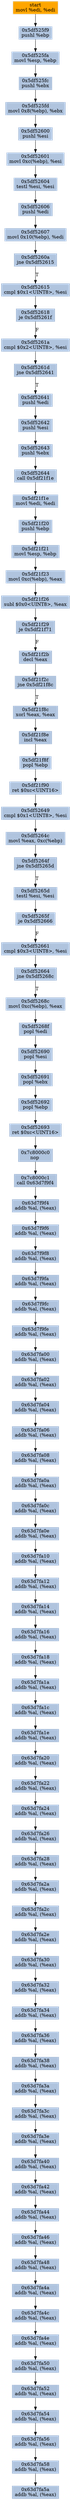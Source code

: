 digraph G {
node[shape=rectangle,style=filled,fillcolor=lightsteelblue,color=lightsteelblue]
bgcolor="transparent"
a0x5df525f7movl_edi_edi[label="start\nmovl %edi, %edi",color="lightgrey",fillcolor="orange"];
a0x5df525f9pushl_ebp[label="0x5df525f9\npushl %ebp"];
a0x5df525famovl_esp_ebp[label="0x5df525fa\nmovl %esp, %ebp"];
a0x5df525fcpushl_ebx[label="0x5df525fc\npushl %ebx"];
a0x5df525fdmovl_0x8ebp__ebx[label="0x5df525fd\nmovl 0x8(%ebp), %ebx"];
a0x5df52600pushl_esi[label="0x5df52600\npushl %esi"];
a0x5df52601movl_0xcebp__esi[label="0x5df52601\nmovl 0xc(%ebp), %esi"];
a0x5df52604testl_esi_esi[label="0x5df52604\ntestl %esi, %esi"];
a0x5df52606pushl_edi[label="0x5df52606\npushl %edi"];
a0x5df52607movl_0x10ebp__edi[label="0x5df52607\nmovl 0x10(%ebp), %edi"];
a0x5df5260ajne_0x5df52615[label="0x5df5260a\njne 0x5df52615"];
a0x5df52615cmpl_0x1UINT8_esi[label="0x5df52615\ncmpl $0x1<UINT8>, %esi"];
a0x5df52618je_0x5df5261f[label="0x5df52618\nje 0x5df5261f"];
a0x5df5261acmpl_0x2UINT8_esi[label="0x5df5261a\ncmpl $0x2<UINT8>, %esi"];
a0x5df5261djne_0x5df52641[label="0x5df5261d\njne 0x5df52641"];
a0x5df52641pushl_edi[label="0x5df52641\npushl %edi"];
a0x5df52642pushl_esi[label="0x5df52642\npushl %esi"];
a0x5df52643pushl_ebx[label="0x5df52643\npushl %ebx"];
a0x5df52644call_0x5df21f1e[label="0x5df52644\ncall 0x5df21f1e"];
a0x5df21f1emovl_edi_edi[label="0x5df21f1e\nmovl %edi, %edi"];
a0x5df21f20pushl_ebp[label="0x5df21f20\npushl %ebp"];
a0x5df21f21movl_esp_ebp[label="0x5df21f21\nmovl %esp, %ebp"];
a0x5df21f23movl_0xcebp__eax[label="0x5df21f23\nmovl 0xc(%ebp), %eax"];
a0x5df21f26subl_0x0UINT8_eax[label="0x5df21f26\nsubl $0x0<UINT8>, %eax"];
a0x5df21f29je_0x5df21f71[label="0x5df21f29\nje 0x5df21f71"];
a0x5df21f2bdecl_eax[label="0x5df21f2b\ndecl %eax"];
a0x5df21f2cjne_0x5df21f8c[label="0x5df21f2c\njne 0x5df21f8c"];
a0x5df21f8cxorl_eax_eax[label="0x5df21f8c\nxorl %eax, %eax"];
a0x5df21f8eincl_eax[label="0x5df21f8e\nincl %eax"];
a0x5df21f8fpopl_ebp[label="0x5df21f8f\npopl %ebp"];
a0x5df21f90ret_0xcUINT16[label="0x5df21f90\nret $0xc<UINT16>"];
a0x5df52649cmpl_0x1UINT8_esi[label="0x5df52649\ncmpl $0x1<UINT8>, %esi"];
a0x5df5264cmovl_eax_0xcebp_[label="0x5df5264c\nmovl %eax, 0xc(%ebp)"];
a0x5df5264fjne_0x5df5265d[label="0x5df5264f\njne 0x5df5265d"];
a0x5df5265dtestl_esi_esi[label="0x5df5265d\ntestl %esi, %esi"];
a0x5df5265fje_0x5df52666[label="0x5df5265f\nje 0x5df52666"];
a0x5df52661cmpl_0x3UINT8_esi[label="0x5df52661\ncmpl $0x3<UINT8>, %esi"];
a0x5df52664jne_0x5df5268c[label="0x5df52664\njne 0x5df5268c"];
a0x5df5268cmovl_0xcebp__eax[label="0x5df5268c\nmovl 0xc(%ebp), %eax"];
a0x5df5268fpopl_edi[label="0x5df5268f\npopl %edi"];
a0x5df52690popl_esi[label="0x5df52690\npopl %esi"];
a0x5df52691popl_ebx[label="0x5df52691\npopl %ebx"];
a0x5df52692popl_ebp[label="0x5df52692\npopl %ebp"];
a0x5df52693ret_0xcUINT16[label="0x5df52693\nret $0xc<UINT16>"];
a0x7c8000c0nop_[label="0x7c8000c0\nnop "];
a0x7c8000c1call_0x63d7f9f4[label="0x7c8000c1\ncall 0x63d7f9f4"];
a0x63d7f9f4addb_al_eax_[label="0x63d7f9f4\naddb %al, (%eax)"];
a0x63d7f9f6addb_al_eax_[label="0x63d7f9f6\naddb %al, (%eax)"];
a0x63d7f9f8addb_al_eax_[label="0x63d7f9f8\naddb %al, (%eax)"];
a0x63d7f9faaddb_al_eax_[label="0x63d7f9fa\naddb %al, (%eax)"];
a0x63d7f9fcaddb_al_eax_[label="0x63d7f9fc\naddb %al, (%eax)"];
a0x63d7f9feaddb_al_eax_[label="0x63d7f9fe\naddb %al, (%eax)"];
a0x63d7fa00addb_al_eax_[label="0x63d7fa00\naddb %al, (%eax)"];
a0x63d7fa02addb_al_eax_[label="0x63d7fa02\naddb %al, (%eax)"];
a0x63d7fa04addb_al_eax_[label="0x63d7fa04\naddb %al, (%eax)"];
a0x63d7fa06addb_al_eax_[label="0x63d7fa06\naddb %al, (%eax)"];
a0x63d7fa08addb_al_eax_[label="0x63d7fa08\naddb %al, (%eax)"];
a0x63d7fa0aaddb_al_eax_[label="0x63d7fa0a\naddb %al, (%eax)"];
a0x63d7fa0caddb_al_eax_[label="0x63d7fa0c\naddb %al, (%eax)"];
a0x63d7fa0eaddb_al_eax_[label="0x63d7fa0e\naddb %al, (%eax)"];
a0x63d7fa10addb_al_eax_[label="0x63d7fa10\naddb %al, (%eax)"];
a0x63d7fa12addb_al_eax_[label="0x63d7fa12\naddb %al, (%eax)"];
a0x63d7fa14addb_al_eax_[label="0x63d7fa14\naddb %al, (%eax)"];
a0x63d7fa16addb_al_eax_[label="0x63d7fa16\naddb %al, (%eax)"];
a0x63d7fa18addb_al_eax_[label="0x63d7fa18\naddb %al, (%eax)"];
a0x63d7fa1aaddb_al_eax_[label="0x63d7fa1a\naddb %al, (%eax)"];
a0x63d7fa1caddb_al_eax_[label="0x63d7fa1c\naddb %al, (%eax)"];
a0x63d7fa1eaddb_al_eax_[label="0x63d7fa1e\naddb %al, (%eax)"];
a0x63d7fa20addb_al_eax_[label="0x63d7fa20\naddb %al, (%eax)"];
a0x63d7fa22addb_al_eax_[label="0x63d7fa22\naddb %al, (%eax)"];
a0x63d7fa24addb_al_eax_[label="0x63d7fa24\naddb %al, (%eax)"];
a0x63d7fa26addb_al_eax_[label="0x63d7fa26\naddb %al, (%eax)"];
a0x63d7fa28addb_al_eax_[label="0x63d7fa28\naddb %al, (%eax)"];
a0x63d7fa2aaddb_al_eax_[label="0x63d7fa2a\naddb %al, (%eax)"];
a0x63d7fa2caddb_al_eax_[label="0x63d7fa2c\naddb %al, (%eax)"];
a0x63d7fa2eaddb_al_eax_[label="0x63d7fa2e\naddb %al, (%eax)"];
a0x63d7fa30addb_al_eax_[label="0x63d7fa30\naddb %al, (%eax)"];
a0x63d7fa32addb_al_eax_[label="0x63d7fa32\naddb %al, (%eax)"];
a0x63d7fa34addb_al_eax_[label="0x63d7fa34\naddb %al, (%eax)"];
a0x63d7fa36addb_al_eax_[label="0x63d7fa36\naddb %al, (%eax)"];
a0x63d7fa38addb_al_eax_[label="0x63d7fa38\naddb %al, (%eax)"];
a0x63d7fa3aaddb_al_eax_[label="0x63d7fa3a\naddb %al, (%eax)"];
a0x63d7fa3caddb_al_eax_[label="0x63d7fa3c\naddb %al, (%eax)"];
a0x63d7fa3eaddb_al_eax_[label="0x63d7fa3e\naddb %al, (%eax)"];
a0x63d7fa40addb_al_eax_[label="0x63d7fa40\naddb %al, (%eax)"];
a0x63d7fa42addb_al_eax_[label="0x63d7fa42\naddb %al, (%eax)"];
a0x63d7fa44addb_al_eax_[label="0x63d7fa44\naddb %al, (%eax)"];
a0x63d7fa46addb_al_eax_[label="0x63d7fa46\naddb %al, (%eax)"];
a0x63d7fa48addb_al_eax_[label="0x63d7fa48\naddb %al, (%eax)"];
a0x63d7fa4aaddb_al_eax_[label="0x63d7fa4a\naddb %al, (%eax)"];
a0x63d7fa4caddb_al_eax_[label="0x63d7fa4c\naddb %al, (%eax)"];
a0x63d7fa4eaddb_al_eax_[label="0x63d7fa4e\naddb %al, (%eax)"];
a0x63d7fa50addb_al_eax_[label="0x63d7fa50\naddb %al, (%eax)"];
a0x63d7fa52addb_al_eax_[label="0x63d7fa52\naddb %al, (%eax)"];
a0x63d7fa54addb_al_eax_[label="0x63d7fa54\naddb %al, (%eax)"];
a0x63d7fa56addb_al_eax_[label="0x63d7fa56\naddb %al, (%eax)"];
a0x63d7fa58addb_al_eax_[label="0x63d7fa58\naddb %al, (%eax)"];
a0x63d7fa5aaddb_al_eax_[label="0x63d7fa5a\naddb %al, (%eax)"];
a0x5df525f7movl_edi_edi -> a0x5df525f9pushl_ebp [color="#000000"];
a0x5df525f9pushl_ebp -> a0x5df525famovl_esp_ebp [color="#000000"];
a0x5df525famovl_esp_ebp -> a0x5df525fcpushl_ebx [color="#000000"];
a0x5df525fcpushl_ebx -> a0x5df525fdmovl_0x8ebp__ebx [color="#000000"];
a0x5df525fdmovl_0x8ebp__ebx -> a0x5df52600pushl_esi [color="#000000"];
a0x5df52600pushl_esi -> a0x5df52601movl_0xcebp__esi [color="#000000"];
a0x5df52601movl_0xcebp__esi -> a0x5df52604testl_esi_esi [color="#000000"];
a0x5df52604testl_esi_esi -> a0x5df52606pushl_edi [color="#000000"];
a0x5df52606pushl_edi -> a0x5df52607movl_0x10ebp__edi [color="#000000"];
a0x5df52607movl_0x10ebp__edi -> a0x5df5260ajne_0x5df52615 [color="#000000"];
a0x5df5260ajne_0x5df52615 -> a0x5df52615cmpl_0x1UINT8_esi [color="#000000",label="T"];
a0x5df52615cmpl_0x1UINT8_esi -> a0x5df52618je_0x5df5261f [color="#000000"];
a0x5df52618je_0x5df5261f -> a0x5df5261acmpl_0x2UINT8_esi [color="#000000",label="F"];
a0x5df5261acmpl_0x2UINT8_esi -> a0x5df5261djne_0x5df52641 [color="#000000"];
a0x5df5261djne_0x5df52641 -> a0x5df52641pushl_edi [color="#000000",label="T"];
a0x5df52641pushl_edi -> a0x5df52642pushl_esi [color="#000000"];
a0x5df52642pushl_esi -> a0x5df52643pushl_ebx [color="#000000"];
a0x5df52643pushl_ebx -> a0x5df52644call_0x5df21f1e [color="#000000"];
a0x5df52644call_0x5df21f1e -> a0x5df21f1emovl_edi_edi [color="#000000"];
a0x5df21f1emovl_edi_edi -> a0x5df21f20pushl_ebp [color="#000000"];
a0x5df21f20pushl_ebp -> a0x5df21f21movl_esp_ebp [color="#000000"];
a0x5df21f21movl_esp_ebp -> a0x5df21f23movl_0xcebp__eax [color="#000000"];
a0x5df21f23movl_0xcebp__eax -> a0x5df21f26subl_0x0UINT8_eax [color="#000000"];
a0x5df21f26subl_0x0UINT8_eax -> a0x5df21f29je_0x5df21f71 [color="#000000"];
a0x5df21f29je_0x5df21f71 -> a0x5df21f2bdecl_eax [color="#000000",label="F"];
a0x5df21f2bdecl_eax -> a0x5df21f2cjne_0x5df21f8c [color="#000000"];
a0x5df21f2cjne_0x5df21f8c -> a0x5df21f8cxorl_eax_eax [color="#000000",label="T"];
a0x5df21f8cxorl_eax_eax -> a0x5df21f8eincl_eax [color="#000000"];
a0x5df21f8eincl_eax -> a0x5df21f8fpopl_ebp [color="#000000"];
a0x5df21f8fpopl_ebp -> a0x5df21f90ret_0xcUINT16 [color="#000000"];
a0x5df21f90ret_0xcUINT16 -> a0x5df52649cmpl_0x1UINT8_esi [color="#000000"];
a0x5df52649cmpl_0x1UINT8_esi -> a0x5df5264cmovl_eax_0xcebp_ [color="#000000"];
a0x5df5264cmovl_eax_0xcebp_ -> a0x5df5264fjne_0x5df5265d [color="#000000"];
a0x5df5264fjne_0x5df5265d -> a0x5df5265dtestl_esi_esi [color="#000000",label="T"];
a0x5df5265dtestl_esi_esi -> a0x5df5265fje_0x5df52666 [color="#000000"];
a0x5df5265fje_0x5df52666 -> a0x5df52661cmpl_0x3UINT8_esi [color="#000000",label="F"];
a0x5df52661cmpl_0x3UINT8_esi -> a0x5df52664jne_0x5df5268c [color="#000000"];
a0x5df52664jne_0x5df5268c -> a0x5df5268cmovl_0xcebp__eax [color="#000000",label="T"];
a0x5df5268cmovl_0xcebp__eax -> a0x5df5268fpopl_edi [color="#000000"];
a0x5df5268fpopl_edi -> a0x5df52690popl_esi [color="#000000"];
a0x5df52690popl_esi -> a0x5df52691popl_ebx [color="#000000"];
a0x5df52691popl_ebx -> a0x5df52692popl_ebp [color="#000000"];
a0x5df52692popl_ebp -> a0x5df52693ret_0xcUINT16 [color="#000000"];
a0x5df52693ret_0xcUINT16 -> a0x7c8000c0nop_ [color="#000000"];
a0x7c8000c0nop_ -> a0x7c8000c1call_0x63d7f9f4 [color="#000000"];
a0x7c8000c1call_0x63d7f9f4 -> a0x63d7f9f4addb_al_eax_ [color="#000000"];
a0x63d7f9f4addb_al_eax_ -> a0x63d7f9f6addb_al_eax_ [color="#000000"];
a0x63d7f9f6addb_al_eax_ -> a0x63d7f9f8addb_al_eax_ [color="#000000"];
a0x63d7f9f8addb_al_eax_ -> a0x63d7f9faaddb_al_eax_ [color="#000000"];
a0x63d7f9faaddb_al_eax_ -> a0x63d7f9fcaddb_al_eax_ [color="#000000"];
a0x63d7f9fcaddb_al_eax_ -> a0x63d7f9feaddb_al_eax_ [color="#000000"];
a0x63d7f9feaddb_al_eax_ -> a0x63d7fa00addb_al_eax_ [color="#000000"];
a0x63d7fa00addb_al_eax_ -> a0x63d7fa02addb_al_eax_ [color="#000000"];
a0x63d7fa02addb_al_eax_ -> a0x63d7fa04addb_al_eax_ [color="#000000"];
a0x63d7fa04addb_al_eax_ -> a0x63d7fa06addb_al_eax_ [color="#000000"];
a0x63d7fa06addb_al_eax_ -> a0x63d7fa08addb_al_eax_ [color="#000000"];
a0x63d7fa08addb_al_eax_ -> a0x63d7fa0aaddb_al_eax_ [color="#000000"];
a0x63d7fa0aaddb_al_eax_ -> a0x63d7fa0caddb_al_eax_ [color="#000000"];
a0x63d7fa0caddb_al_eax_ -> a0x63d7fa0eaddb_al_eax_ [color="#000000"];
a0x63d7fa0eaddb_al_eax_ -> a0x63d7fa10addb_al_eax_ [color="#000000"];
a0x63d7fa10addb_al_eax_ -> a0x63d7fa12addb_al_eax_ [color="#000000"];
a0x63d7fa12addb_al_eax_ -> a0x63d7fa14addb_al_eax_ [color="#000000"];
a0x63d7fa14addb_al_eax_ -> a0x63d7fa16addb_al_eax_ [color="#000000"];
a0x63d7fa16addb_al_eax_ -> a0x63d7fa18addb_al_eax_ [color="#000000"];
a0x63d7fa18addb_al_eax_ -> a0x63d7fa1aaddb_al_eax_ [color="#000000"];
a0x63d7fa1aaddb_al_eax_ -> a0x63d7fa1caddb_al_eax_ [color="#000000"];
a0x63d7fa1caddb_al_eax_ -> a0x63d7fa1eaddb_al_eax_ [color="#000000"];
a0x63d7fa1eaddb_al_eax_ -> a0x63d7fa20addb_al_eax_ [color="#000000"];
a0x63d7fa20addb_al_eax_ -> a0x63d7fa22addb_al_eax_ [color="#000000"];
a0x63d7fa22addb_al_eax_ -> a0x63d7fa24addb_al_eax_ [color="#000000"];
a0x63d7fa24addb_al_eax_ -> a0x63d7fa26addb_al_eax_ [color="#000000"];
a0x63d7fa26addb_al_eax_ -> a0x63d7fa28addb_al_eax_ [color="#000000"];
a0x63d7fa28addb_al_eax_ -> a0x63d7fa2aaddb_al_eax_ [color="#000000"];
a0x63d7fa2aaddb_al_eax_ -> a0x63d7fa2caddb_al_eax_ [color="#000000"];
a0x63d7fa2caddb_al_eax_ -> a0x63d7fa2eaddb_al_eax_ [color="#000000"];
a0x63d7fa2eaddb_al_eax_ -> a0x63d7fa30addb_al_eax_ [color="#000000"];
a0x63d7fa30addb_al_eax_ -> a0x63d7fa32addb_al_eax_ [color="#000000"];
a0x63d7fa32addb_al_eax_ -> a0x63d7fa34addb_al_eax_ [color="#000000"];
a0x63d7fa34addb_al_eax_ -> a0x63d7fa36addb_al_eax_ [color="#000000"];
a0x63d7fa36addb_al_eax_ -> a0x63d7fa38addb_al_eax_ [color="#000000"];
a0x63d7fa38addb_al_eax_ -> a0x63d7fa3aaddb_al_eax_ [color="#000000"];
a0x63d7fa3aaddb_al_eax_ -> a0x63d7fa3caddb_al_eax_ [color="#000000"];
a0x63d7fa3caddb_al_eax_ -> a0x63d7fa3eaddb_al_eax_ [color="#000000"];
a0x63d7fa3eaddb_al_eax_ -> a0x63d7fa40addb_al_eax_ [color="#000000"];
a0x63d7fa40addb_al_eax_ -> a0x63d7fa42addb_al_eax_ [color="#000000"];
a0x63d7fa42addb_al_eax_ -> a0x63d7fa44addb_al_eax_ [color="#000000"];
a0x63d7fa44addb_al_eax_ -> a0x63d7fa46addb_al_eax_ [color="#000000"];
a0x63d7fa46addb_al_eax_ -> a0x63d7fa48addb_al_eax_ [color="#000000"];
a0x63d7fa48addb_al_eax_ -> a0x63d7fa4aaddb_al_eax_ [color="#000000"];
a0x63d7fa4aaddb_al_eax_ -> a0x63d7fa4caddb_al_eax_ [color="#000000"];
a0x63d7fa4caddb_al_eax_ -> a0x63d7fa4eaddb_al_eax_ [color="#000000"];
a0x63d7fa4eaddb_al_eax_ -> a0x63d7fa50addb_al_eax_ [color="#000000"];
a0x63d7fa50addb_al_eax_ -> a0x63d7fa52addb_al_eax_ [color="#000000"];
a0x63d7fa52addb_al_eax_ -> a0x63d7fa54addb_al_eax_ [color="#000000"];
a0x63d7fa54addb_al_eax_ -> a0x63d7fa56addb_al_eax_ [color="#000000"];
a0x63d7fa56addb_al_eax_ -> a0x63d7fa58addb_al_eax_ [color="#000000"];
a0x63d7fa58addb_al_eax_ -> a0x63d7fa5aaddb_al_eax_ [color="#000000"];
}
